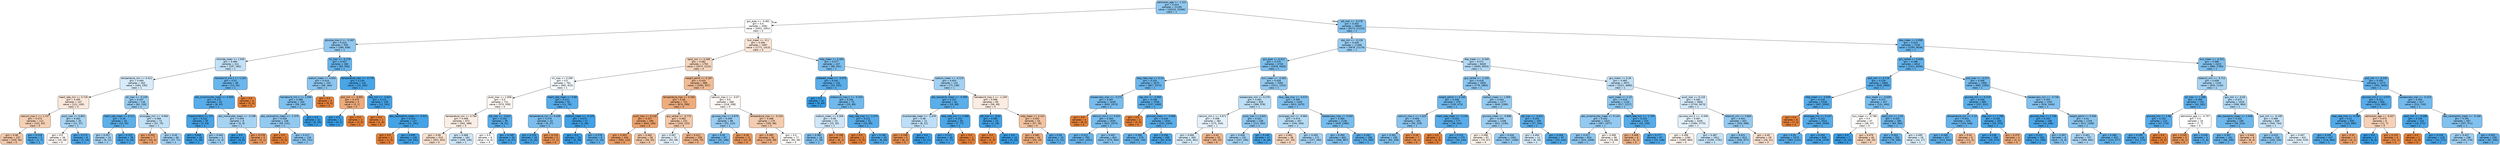 digraph Tree {
node [shape=box, style="filled, rounded", color="black", fontname="helvetica"] ;
edge [fontname="helvetica"] ;
0 [label="admission_age <= -1.221\ngini = 0.424\nsamples = 21195\nvalue = [10224, 23266]\nclass = 1", fillcolor="#90c8f0"] ;
1 [label="gcs_eyes <= -0.461\ngini = 0.5\nsamples = 2592\nvalue = [2051, 2051]\nclass = 0", fillcolor="#ffffff"] ;
0 -> 1 [labeldistance=2.5, labelangle=45, headlabel="True"] ;
2 [label="glucose_max.2 <= -0.267\ngini = 0.424\nsamples = 595\nvalue = [280, 638]\nclass = 1", fillcolor="#90c8f0"] ;
1 -> 2 ;
3 [label="chloride_mean <= 1.045\ngini = 0.484\nsamples = 311\nvalue = [197, 282]\nclass = 1", fillcolor="#c3e1f7"] ;
2 -> 3 ;
4 [label="temperature_min <= 0.411\ngini = 0.494\nsamples = 263\nvalue = [184, 230]\nclass = 1", fillcolor="#d7ebfa"] ;
3 -> 4 ;
5 [label="heart_rate_min <= 0.726\ngini = 0.495\nsamples = 147\nvalue = [122, 100]\nclass = 0", fillcolor="#fae8db"] ;
4 -> 5 ;
6 [label="calcium_max.1 <= 1.737\ngini = 0.473\nsamples = 112\nvalue = [101, 63]\nclass = 0", fillcolor="#f5d0b5"] ;
5 -> 6 ;
7 [label="gini = 0.46\nsamples = 107\nvalue = [100, 56]\nclass = 0", fillcolor="#f4c8a8"] ;
6 -> 7 ;
8 [label="gini = 0.219\nsamples = 5\nvalue = [1, 7]\nclass = 1", fillcolor="#55abe9"] ;
6 -> 8 ;
9 [label="pco2_max <= 0.802\ngini = 0.462\nsamples = 35\nvalue = [21, 37]\nclass = 1", fillcolor="#a9d5f4"] ;
5 -> 9 ;
10 [label="gini = 0.5\nsamples = 26\nvalue = [19, 18]\nclass = 0", fillcolor="#fef8f5"] ;
9 -> 10 ;
11 [label="gini = 0.172\nsamples = 9\nvalue = [2, 19]\nclass = 1", fillcolor="#4ea7e8"] ;
9 -> 11 ;
12 [label="ph_max <= -0.159\ngini = 0.437\nsamples = 116\nvalue = [62, 130]\nclass = 1", fillcolor="#97ccf1"] ;
4 -> 12 ;
13 [label="heart_rate_mean <= 0.111\ngini = 0.26\nsamples = 43\nvalue = [10, 55]\nclass = 1", fillcolor="#5dafea"] ;
12 -> 13 ;
14 [label="gini = 0.457\nsamples = 15\nvalue = [6, 11]\nclass = 1", fillcolor="#a5d2f3"] ;
13 -> 14 ;
15 [label="gini = 0.153\nsamples = 28\nvalue = [4, 44]\nclass = 1", fillcolor="#4ba6e7"] ;
13 -> 15 ;
16 [label="aniongap_min <= -0.964\ngini = 0.484\nsamples = 73\nvalue = [52, 75]\nclass = 1", fillcolor="#c2e1f7"] ;
12 -> 16 ;
17 [label="gini = 0.332\nsamples = 7\nvalue = [15, 4]\nclass = 0", fillcolor="#eca36e"] ;
16 -> 17 ;
18 [label="gini = 0.45\nsamples = 66\nvalue = [37, 71]\nclass = 1", fillcolor="#a0d0f3"] ;
16 -> 18 ;
19 [label="hematocrit_min.1 <= 1.242\ngini = 0.32\nsamples = 48\nvalue = [13, 52]\nclass = 1", fillcolor="#6ab6ec"] ;
3 -> 19 ;
20 [label="abs_lymphocytes_mean <= 0.055\ngini = 0.231\nsamples = 44\nvalue = [8, 52]\nclass = 1", fillcolor="#57ace9"] ;
19 -> 20 ;
21 [label="hispanic/latino <= 0.5\ngini = 0.122\nsamples = 35\nvalue = [3, 43]\nclass = 1", fillcolor="#47a4e7"] ;
20 -> 21 ;
22 [label="gini = 0.049\nsamples = 30\nvalue = [1, 39]\nclass = 1", fillcolor="#3ea0e6"] ;
21 -> 22 ;
23 [label="gini = 0.444\nsamples = 5\nvalue = [2, 4]\nclass = 1", fillcolor="#9ccef2"] ;
21 -> 23 ;
24 [label="abs_monocytes_mean <= -0.198\ngini = 0.459\nsamples = 9\nvalue = [5, 9]\nclass = 1", fillcolor="#a7d3f3"] ;
20 -> 24 ;
25 [label="gini = 0.0\nsamples = 4\nvalue = [0, 8]\nclass = 1", fillcolor="#399de5"] ;
24 -> 25 ;
26 [label="gini = 0.278\nsamples = 5\nvalue = [5, 1]\nclass = 0", fillcolor="#ea9a61"] ;
24 -> 26 ;
27 [label="gini = 0.0\nsamples = 4\nvalue = [5, 0]\nclass = 0", fillcolor="#e58139"] ;
19 -> 27 ;
28 [label="inr_max <= -0.178\ngini = 0.307\nsamples = 284\nvalue = [83, 356]\nclass = 1", fillcolor="#67b4eb"] ;
2 -> 28 ;
29 [label="sodium_mean <= 4.003\ngini = 0.414\nsamples = 153\nvalue = [68, 164]\nclass = 1", fillcolor="#8bc6f0"] ;
28 -> 29 ;
30 [label="hematocrit_min.1 <= 1.556\ngini = 0.389\nsamples = 150\nvalue = [59, 164]\nclass = 1", fillcolor="#80c0ee"] ;
29 -> 30 ;
31 [label="abs_neutrophils_mean <= -1.376\ngini = 0.428\nsamples = 128\nvalue = [59, 131]\nclass = 1", fillcolor="#92c9f1"] ;
30 -> 31 ;
32 [label="gini = 0.0\nsamples = 2\nvalue = [4, 0]\nclass = 0", fillcolor="#e58139"] ;
31 -> 32 ;
33 [label="gini = 0.417\nsamples = 126\nvalue = [55, 131]\nclass = 1", fillcolor="#8cc6f0"] ;
31 -> 33 ;
34 [label="gini = 0.0\nsamples = 22\nvalue = [0, 33]\nclass = 1", fillcolor="#399de5"] ;
30 -> 34 ;
35 [label="gini = 0.0\nsamples = 3\nvalue = [9, 0]\nclass = 0", fillcolor="#e58139"] ;
29 -> 35 ;
36 [label="temperature_max <= -4.779\ngini = 0.134\nsamples = 131\nvalue = [15, 192]\nclass = 1", fillcolor="#48a5e7"] ;
28 -> 36 ;
37 [label="po2_min <= -0.691\ngini = 0.375\nsamples = 3\nvalue = [3, 1]\nclass = 0", fillcolor="#eeab7b"] ;
36 -> 37 ;
38 [label="gini = 0.0\nsamples = 1\nvalue = [0, 1]\nclass = 1", fillcolor="#399de5"] ;
37 -> 38 ;
39 [label="gini = 0.0\nsamples = 2\nvalue = [3, 0]\nclass = 0", fillcolor="#e58139"] ;
37 -> 39 ;
40 [label="dbp_min <= -2.621\ngini = 0.111\nsamples = 128\nvalue = [12, 191]\nclass = 1", fillcolor="#45a3e7"] ;
36 -> 40 ;
41 [label="gini = 0.0\nsamples = 1\nvalue = [1, 0]\nclass = 0", fillcolor="#e58139"] ;
40 -> 41 ;
42 [label="abs_neutrophils_mean <= -1.511\ngini = 0.103\nsamples = 127\nvalue = [11, 191]\nclass = 1", fillcolor="#44a3e6"] ;
40 -> 42 ;
43 [label="gini = 0.0\nsamples = 1\nvalue = [1, 0]\nclass = 0", fillcolor="#e58139"] ;
42 -> 43 ;
44 [label="gini = 0.095\nsamples = 126\nvalue = [10, 191]\nclass = 1", fillcolor="#43a2e6"] ;
42 -> 44 ;
45 [label="bun_mean <= -0.1\ngini = 0.494\nsamples = 1997\nvalue = [1771, 1413]\nclass = 0", fillcolor="#fae6d7"] ;
1 -> 45 ;
46 [label="spo2_min <= 0.268\ngini = 0.481\nsamples = 1750\nvalue = [1673, 1122]\nclass = 0", fillcolor="#f6d6be"] ;
45 -> 46 ;
47 [label="inr_max <= 0.296\ngini = 0.5\nsamples = 761\nvalue = [581, 615]\nclass = 1", fillcolor="#f4fafe"] ;
46 -> 47 ;
48 [label="pco2_max <= 1.058\ngini = 0.5\nsamples = 711\nvalue = [570, 539]\nclass = 0", fillcolor="#fef8f4"] ;
47 -> 48 ;
49 [label="temperature_min <= 0.784\ngini = 0.498\nsamples = 672\nvalue = [562, 488]\nclass = 0", fillcolor="#fceee5"] ;
48 -> 49 ;
50 [label="gini = 0.49\nsamples = 510\nvalue = [453, 342]\nclass = 0", fillcolor="#f9e0ce"] ;
49 -> 50 ;
51 [label="gini = 0.489\nsamples = 162\nvalue = [109, 146]\nclass = 1", fillcolor="#cde6f8"] ;
49 -> 51 ;
52 [label="ptt_max <= -0.622\ngini = 0.234\nsamples = 39\nvalue = [8, 51]\nclass = 1", fillcolor="#58ace9"] ;
48 -> 52 ;
53 [label="gini = 0.5\nsamples = 6\nvalue = [4, 4]\nclass = 0", fillcolor="#ffffff"] ;
52 -> 53 ;
54 [label="gini = 0.145\nsamples = 33\nvalue = [4, 47]\nclass = 1", fillcolor="#4aa5e7"] ;
52 -> 54 ;
55 [label="heart_rate_mean <= 0.89\ngini = 0.221\nsamples = 50\nvalue = [11, 76]\nclass = 1", fillcolor="#56abe9"] ;
47 -> 55 ;
56 [label="temperature_min <= 0.438\ngini = 0.375\nsamples = 23\nvalue = [9, 27]\nclass = 1", fillcolor="#7bbeee"] ;
55 -> 56 ;
57 [label="gini = 0.133\nsamples = 18\nvalue = [2, 26]\nclass = 1", fillcolor="#48a5e7"] ;
56 -> 57 ;
58 [label="gini = 0.219\nsamples = 5\nvalue = [7, 1]\nclass = 0", fillcolor="#e99355"] ;
56 -> 58 ;
59 [label="sodium_mean <= -0.123\ngini = 0.075\nsamples = 27\nvalue = [2, 49]\nclass = 1", fillcolor="#41a1e6"] ;
55 -> 59 ;
60 [label="gini = 0.0\nsamples = 19\nvalue = [0, 39]\nclass = 1", fillcolor="#399de5"] ;
59 -> 60 ;
61 [label="gini = 0.278\nsamples = 8\nvalue = [2, 10]\nclass = 1", fillcolor="#61b1ea"] ;
59 -> 61 ;
62 [label="weight_admit <= 0.187\ngini = 0.433\nsamples = 989\nvalue = [1092, 507]\nclass = 0", fillcolor="#f1bc95"] ;
46 -> 62 ;
63 [label="temperature_max <= 0.294\ngini = 0.38\nsamples = 721\nvalue = [874, 299]\nclass = 0", fillcolor="#eeac7d"] ;
62 -> 63 ;
64 [label="pco2_max <= 0.118\ngini = 0.327\nsamples = 490\nvalue = [640, 166]\nclass = 0", fillcolor="#eca26c"] ;
63 -> 64 ;
65 [label="gini = 0.303\nsamples = 434\nvalue = [582, 133]\nclass = 0", fillcolor="#eb9e66"] ;
64 -> 65 ;
66 [label="gini = 0.462\nsamples = 56\nvalue = [58, 33]\nclass = 0", fillcolor="#f4c9aa"] ;
64 -> 66 ;
67 [label="gcs_verbal <= -0.772\ngini = 0.462\nsamples = 231\nvalue = [234, 133]\nclass = 0", fillcolor="#f4c9aa"] ;
63 -> 67 ;
68 [label="gini = 0.497\nsamples = 72\nvalue = [50, 58]\nclass = 1", fillcolor="#e4f1fb"] ;
67 -> 68 ;
69 [label="gini = 0.411\nsamples = 159\nvalue = [184, 75]\nclass = 0", fillcolor="#f0b48a"] ;
67 -> 69 ;
70 [label="calcium_max.1 <= -0.07\ngini = 0.5\nsamples = 268\nvalue = [218, 208]\nclass = 0", fillcolor="#fef9f6"] ;
62 -> 70 ;
71 [label="glucose_max <= 0.679\ngini = 0.439\nsamples = 98\nvalue = [53, 110]\nclass = 1", fillcolor="#98ccf2"] ;
70 -> 71 ;
72 [label="gini = 0.35\nsamples = 87\nvalue = [31, 106]\nclass = 1", fillcolor="#73baed"] ;
71 -> 72 ;
73 [label="gini = 0.26\nsamples = 11\nvalue = [22, 4]\nclass = 0", fillcolor="#ea985d"] ;
71 -> 73 ;
74 [label="temperature_max <= -0.234\ngini = 0.468\nsamples = 170\nvalue = [165, 98]\nclass = 0", fillcolor="#f4ccaf"] ;
70 -> 74 ;
75 [label="gini = 0.395\nsamples = 93\nvalue = [105, 39]\nclass = 0", fillcolor="#efb083"] ;
74 -> 75 ;
76 [label="gini = 0.5\nsamples = 77\nvalue = [60, 59]\nclass = 0", fillcolor="#fffdfc"] ;
74 -> 76 ;
77 [label="mbp_mean <= 0.264\ngini = 0.377\nsamples = 247\nvalue = [98, 291]\nclass = 1", fillcolor="#7cbeee"] ;
45 -> 77 ;
78 [label="platelets_mean <= -0.675\ngini = 0.241\nsamples = 116\nvalue = [25, 153]\nclass = 1", fillcolor="#59ade9"] ;
77 -> 78 ;
79 [label="gini = 0.0\nsamples = 42\nvalue = [0, 64]\nclass = 1", fillcolor="#399de5"] ;
78 -> 79 ;
80 [label="potassium_max.1 <= -0.154\ngini = 0.342\nsamples = 74\nvalue = [25, 89]\nclass = 1", fillcolor="#71b9ec"] ;
78 -> 80 ;
81 [label="sodium_mean <= 0.306\ngini = 0.49\nsamples = 23\nvalue = [15, 20]\nclass = 1", fillcolor="#cee6f8"] ;
80 -> 81 ;
82 [label="gini = 0.393\nsamples = 16\nvalue = [7, 19]\nclass = 1", fillcolor="#82c1ef"] ;
81 -> 82 ;
83 [label="gini = 0.198\nsamples = 7\nvalue = [8, 1]\nclass = 0", fillcolor="#e89152"] ;
81 -> 83 ;
84 [label="resp_rate_max <= -1.374\ngini = 0.221\nsamples = 51\nvalue = [10, 69]\nclass = 1", fillcolor="#56abe9"] ;
80 -> 84 ;
85 [label="gini = 0.0\nsamples = 1\nvalue = [2, 0]\nclass = 0", fillcolor="#e58139"] ;
84 -> 85 ;
86 [label="gini = 0.186\nsamples = 50\nvalue = [8, 69]\nclass = 1", fillcolor="#50a8e8"] ;
84 -> 86 ;
87 [label="sodium_mean <= -0.123\ngini = 0.453\nsamples = 131\nvalue = [73, 138]\nclass = 1", fillcolor="#a2d1f3"] ;
77 -> 87 ;
88 [label="abs_basophils_mean <= -0.599\ngini = 0.247\nsamples = 62\nvalue = [15, 89]\nclass = 1", fillcolor="#5aaee9"] ;
87 -> 88 ;
89 [label="bicarbonate_mean <= -1.479\ngini = 0.48\nsamples = 12\nvalue = [8, 12]\nclass = 1", fillcolor="#bddef6"] ;
88 -> 89 ;
90 [label="gini = 0.198\nsamples = 5\nvalue = [8, 1]\nclass = 0", fillcolor="#e89152"] ;
89 -> 90 ;
91 [label="gini = 0.0\nsamples = 7\nvalue = [0, 11]\nclass = 1", fillcolor="#399de5"] ;
89 -> 91 ;
92 [label="resp_rate_min <= 2.666\ngini = 0.153\nsamples = 50\nvalue = [7, 77]\nclass = 1", fillcolor="#4ba6e7"] ;
88 -> 92 ;
93 [label="gini = 0.115\nsamples = 49\nvalue = [5, 77]\nclass = 1", fillcolor="#46a3e7"] ;
92 -> 93 ;
94 [label="gini = 0.0\nsamples = 1\nvalue = [2, 0]\nclass = 0", fillcolor="#e58139"] ;
92 -> 94 ;
95 [label="hematocrit_max.1 <= -1.159\ngini = 0.496\nsamples = 69\nvalue = [58, 49]\nclass = 0", fillcolor="#fbebe0"] ;
87 -> 95 ;
96 [label="ptt_max <= -0.62\ngini = 0.095\nsamples = 15\nvalue = [1, 19]\nclass = 1", fillcolor="#43a2e6"] ;
95 -> 96 ;
97 [label="gini = 0.0\nsamples = 1\nvalue = [1, 0]\nclass = 0", fillcolor="#e58139"] ;
96 -> 97 ;
98 [label="gini = 0.0\nsamples = 14\nvalue = [0, 19]\nclass = 1", fillcolor="#399de5"] ;
96 -> 98 ;
99 [label="mbp_mean <= 3.141\ngini = 0.452\nsamples = 54\nvalue = [57, 30]\nclass = 0", fillcolor="#f3c3a1"] ;
95 -> 99 ;
100 [label="gini = 0.382\nsamples = 44\nvalue = [55, 19]\nclass = 0", fillcolor="#eead7d"] ;
99 -> 100 ;
101 [label="gini = 0.26\nsamples = 10\nvalue = [2, 11]\nclass = 1", fillcolor="#5dafea"] ;
99 -> 101 ;
102 [label="ptt_max <= -0.278\ngini = 0.402\nsamples = 18603\nvalue = [8173, 21215]\nclass = 1", fillcolor="#85c3ef"] ;
0 -> 102 [labeldistance=2.5, labelangle=-45, headlabel="False"] ;
103 [label="sbp_min <= -0.126\ngini = 0.439\nsamples = 11368\nvalue = [5878, 12179]\nclass = 1", fillcolor="#99ccf2"] ;
102 -> 103 ;
104 [label="gcs_eyes <= 0.412\ngini = 0.375\nsamples = 4740\nvalue = [1878, 5626]\nclass = 1", fillcolor="#7bbeee"] ;
103 -> 104 ;
105 [label="resp_rate_max <= 0.14\ngini = 0.325\nsamples = 2675\nvalue = [867, 3373]\nclass = 1", fillcolor="#6cb6ec"] ;
104 -> 105 ;
106 [label="baseexcess_max <= -3.271\ngini = 0.367\nsamples = 1639\nvalue = [630, 1973]\nclass = 1", fillcolor="#78bced"] ;
105 -> 106 ;
107 [label="gini = 0.0\nsamples = 4\nvalue = [8, 0]\nclass = 0", fillcolor="#e58139"] ;
106 -> 107 ;
108 [label="calcium_min.1 <= 0.022\ngini = 0.364\nsamples = 1635\nvalue = [622, 1973]\nclass = 1", fillcolor="#77bced"] ;
106 -> 108 ;
109 [label="gini = 0.312\nsamples = 793\nvalue = [247, 1031]\nclass = 1", fillcolor="#68b4eb"] ;
108 -> 109 ;
110 [label="gini = 0.407\nsamples = 842\nvalue = [375, 942]\nclass = 1", fillcolor="#88c4ef"] ;
108 -> 110 ;
111 [label="sbp_min <= -4.358\ngini = 0.248\nsamples = 1036\nvalue = [237, 1400]\nclass = 1", fillcolor="#5baee9"] ;
105 -> 111 ;
112 [label="gini = 0.0\nsamples = 2\nvalue = [5, 0]\nclass = 0", fillcolor="#e58139"] ;
111 -> 112 ;
113 [label="glucose_mean <= -0.068\ngini = 0.244\nsamples = 1034\nvalue = [232, 1400]\nclass = 1", fillcolor="#5aade9"] ;
111 -> 113 ;
114 [label="gini = 0.306\nsamples = 579\nvalue = [169, 726]\nclass = 1", fillcolor="#67b4eb"] ;
113 -> 114 ;
115 [label="gini = 0.156\nsamples = 455\nvalue = [63, 674]\nclass = 1", fillcolor="#4ca6e7"] ;
113 -> 115 ;
116 [label="bun_mean <= -0.492\ngini = 0.428\nsamples = 2065\nvalue = [1011, 2253]\nclass = 1", fillcolor="#92c9f1"] ;
104 -> 116 ;
117 [label="baseexcess_min <= 0.276\ngini = 0.481\nsamples = 620\nvalue = [388, 578]\nclass = 1", fillcolor="#bedff6"] ;
116 -> 117 ;
118 [label="calcium_min.1 <= 0.871\ngini = 0.498\nsamples = 382\nvalue = [275, 316]\nclass = 1", fillcolor="#e5f2fc"] ;
117 -> 118 ;
119 [label="gini = 0.494\nsamples = 350\nvalue = [240, 301]\nclass = 1", fillcolor="#d7ebfa"] ;
118 -> 119 ;
120 [label="gini = 0.42\nsamples = 32\nvalue = [35, 15]\nclass = 0", fillcolor="#f0b78e"] ;
118 -> 120 ;
121 [label="pco2_max <= 0.631\ngini = 0.421\nsamples = 238\nvalue = [113, 262]\nclass = 1", fillcolor="#8ec7f0"] ;
117 -> 121 ;
122 [label="gini = 0.458\nsamples = 191\nvalue = [107, 194]\nclass = 1", fillcolor="#a6d3f3"] ;
121 -> 122 ;
123 [label="gini = 0.149\nsamples = 47\nvalue = [6, 68]\nclass = 1", fillcolor="#4aa6e7"] ;
121 -> 123 ;
124 [label="resp_rate_max <= -0.675\ngini = 0.395\nsamples = 1445\nvalue = [623, 1675]\nclass = 1", fillcolor="#83c1ef"] ;
116 -> 124 ;
125 [label="aniongap_min <= -0.964\ngini = 0.474\nsamples = 307\nvalue = [194, 309]\nclass = 1", fillcolor="#b5dbf5"] ;
124 -> 125 ;
126 [label="gini = 0.481\nsamples = 36\nvalue = [37, 25]\nclass = 0", fillcolor="#f7d6bf"] ;
125 -> 126 ;
127 [label="gini = 0.459\nsamples = 271\nvalue = [157, 284]\nclass = 1", fillcolor="#a6d3f3"] ;
125 -> 127 ;
128 [label="baseexcess_max <= 0.042\ngini = 0.364\nsamples = 1138\nvalue = [429, 1366]\nclass = 1", fillcolor="#77bced"] ;
124 -> 128 ;
129 [label="gini = 0.393\nsamples = 842\nvalue = [356, 967]\nclass = 1", fillcolor="#82c1ef"] ;
128 -> 129 ;
130 [label="gini = 0.261\nsamples = 296\nvalue = [73, 399]\nclass = 1", fillcolor="#5dafea"] ;
128 -> 130 ;
131 [label="dbp_mean <= -0.449\ngini = 0.471\nsamples = 6628\nvalue = [4000, 6553]\nclass = 1", fillcolor="#b2d9f5"] ;
103 -> 131 ;
132 [label="gcs_verbal <= -1.235\ngini = 0.416\nsamples = 1656\nvalue = [779, 1863]\nclass = 1", fillcolor="#8cc6f0"] ;
131 -> 132 ;
133 [label="weight_admit <= 0.164\ngini = 0.338\nsamples = 379\nvalue = [130, 473]\nclass = 1", fillcolor="#6fb8ec"] ;
132 -> 133 ;
134 [label="calcium_max.1 <= 1.025\ngini = 0.409\nsamples = 202\nvalue = [92, 229]\nclass = 1", fillcolor="#89c4ef"] ;
133 -> 134 ;
135 [label="gini = 0.391\nsamples = 195\nvalue = [83, 228]\nclass = 1", fillcolor="#81c1ee"] ;
134 -> 135 ;
136 [label="gini = 0.18\nsamples = 7\nvalue = [9, 1]\nclass = 0", fillcolor="#e88f4f"] ;
134 -> 136 ;
137 [label="heart_rate_mean <= -2.134\ngini = 0.233\nsamples = 177\nvalue = [38, 244]\nclass = 1", fillcolor="#58ace9"] ;
133 -> 137 ;
138 [label="gini = 0.0\nsamples = 2\nvalue = [4, 0]\nclass = 0", fillcolor="#e58139"] ;
137 -> 138 ;
139 [label="gini = 0.215\nsamples = 175\nvalue = [34, 244]\nclass = 1", fillcolor="#55abe9"] ;
137 -> 139 ;
140 [label="sodium_mean <= 1.056\ngini = 0.434\nsamples = 1277\nvalue = [649, 1390]\nclass = 1", fillcolor="#95cbf1"] ;
132 -> 140 ;
141 [label="glucose_mean <= -0.898\ngini = 0.445\nsamples = 1168\nvalue = [622, 1236]\nclass = 1", fillcolor="#9dcef2"] ;
140 -> 141 ;
142 [label="gini = 0.498\nsamples = 87\nvalue = [75, 67]\nclass = 0", fillcolor="#fcf2ea"] ;
141 -> 142 ;
143 [label="gini = 0.434\nsamples = 1081\nvalue = [547, 1169]\nclass = 1", fillcolor="#96cbf1"] ;
141 -> 143 ;
144 [label="ptt_max <= -0.631\ngini = 0.254\nsamples = 109\nvalue = [27, 154]\nclass = 1", fillcolor="#5caeea"] ;
140 -> 144 ;
145 [label="gini = 0.494\nsamples = 12\nvalue = [8, 10]\nclass = 1", fillcolor="#d7ebfa"] ;
144 -> 145 ;
146 [label="gini = 0.206\nsamples = 97\nvalue = [19, 144]\nclass = 1", fillcolor="#53aae8"] ;
144 -> 146 ;
147 [label="gcs_motor <= 0.26\ngini = 0.483\nsamples = 4972\nvalue = [3221, 4690]\nclass = 1", fillcolor="#c1e0f7"] ;
131 -> 147 ;
148 [label="spo2_mean <= 1.13\ngini = 0.419\nsamples = 1126\nvalue = [517, 1217]\nclass = 1", fillcolor="#8dc7f0"] ;
147 -> 148 ;
149 [label="abs_lymphocytes_mean <= 0.144\ngini = 0.432\nsamples = 1023\nvalue = [497, 1077]\nclass = 1", fillcolor="#94caf1"] ;
148 -> 149 ;
150 [label="gini = 0.417\nsamples = 924\nvalue = [424, 1009]\nclass = 1", fillcolor="#8cc6f0"] ;
149 -> 150 ;
151 [label="gini = 0.499\nsamples = 99\nvalue = [73, 68]\nclass = 0", fillcolor="#fdf6f1"] ;
149 -> 151 ;
152 [label="heart_rate_min <= -1.704\ngini = 0.219\nsamples = 103\nvalue = [20, 140]\nclass = 1", fillcolor="#55abe9"] ;
148 -> 152 ;
153 [label="gini = 0.408\nsamples = 6\nvalue = [5, 2]\nclass = 0", fillcolor="#efb388"] ;
152 -> 153 ;
154 [label="gini = 0.177\nsamples = 97\nvalue = [15, 138]\nclass = 1", fillcolor="#4fa8e8"] ;
152 -> 154 ;
155 [label="pco2_max <= 0.118\ngini = 0.492\nsamples = 3846\nvalue = [2704, 3473]\nclass = 1", fillcolor="#d3e9f9"] ;
147 -> 155 ;
156 [label="glucose_min.2 <= -0.358\ngini = 0.497\nsamples = 3205\nvalue = [2384, 2775]\nclass = 1", fillcolor="#e3f1fb"] ;
155 -> 156 ;
157 [label="gini = 0.499\nsamples = 1294\nvalue = [1089, 984]\nclass = 0", fillcolor="#fcf3ec"] ;
156 -> 157 ;
158 [label="gini = 0.487\nsamples = 1911\nvalue = [1295, 1791]\nclass = 1", fillcolor="#c8e4f8"] ;
156 -> 158 ;
159 [label="totalco2_min <= 3.664\ngini = 0.431\nsamples = 641\nvalue = [320, 698]\nclass = 1", fillcolor="#94caf1"] ;
155 -> 159 ;
160 [label="gini = 0.421\nsamples = 612\nvalue = [292, 677]\nclass = 1", fillcolor="#8ec7f0"] ;
159 -> 160 ;
161 [label="gini = 0.49\nsamples = 29\nvalue = [28, 21]\nclass = 0", fillcolor="#f8e0ce"] ;
159 -> 161 ;
162 [label="dbp_mean <= 0.058\ngini = 0.323\nsamples = 7235\nvalue = [2295, 9036]\nclass = 1", fillcolor="#6bb6ec"] ;
102 -> 162 ;
163 [label="gcs_verbal <= 0.618\ngini = 0.286\nsamples = 4812\nvalue = [1311, 6256]\nclass = 1", fillcolor="#62b2ea"] ;
162 -> 163 ;
164 [label="po2_min <= 0.719\ngini = 0.239\nsamples = 2856\nvalue = [628, 3900]\nclass = 1", fillcolor="#59ade9"] ;
163 -> 164 ;
165 [label="mbp_mean <= -3.039\ngini = 0.218\nsamples = 2529\nvalue = [497, 3500]\nclass = 1", fillcolor="#55abe9"] ;
164 -> 165 ;
166 [label="gini = 0.0\nsamples = 6\nvalue = [7, 0]\nclass = 0", fillcolor="#e58139"] ;
165 -> 166 ;
167 [label="aniongap_min <= 0.147\ngini = 0.215\nsamples = 2523\nvalue = [490, 3500]\nclass = 1", fillcolor="#55abe9"] ;
165 -> 167 ;
168 [label="gini = 0.25\nsamples = 1575\nvalue = [364, 2122]\nclass = 1", fillcolor="#5baee9"] ;
167 -> 168 ;
169 [label="gini = 0.154\nsamples = 948\nvalue = [126, 1378]\nclass = 1", fillcolor="#4ba6e7"] ;
167 -> 169 ;
170 [label="bun_mean <= -0.639\ngini = 0.372\nsamples = 327\nvalue = [131, 400]\nclass = 1", fillcolor="#7abdee"] ;
164 -> 170 ;
171 [label="bun_mean <= -0.786\ngini = 0.5\nsamples = 47\nvalue = [38, 37]\nclass = 0", fillcolor="#fefcfa"] ;
170 -> 171 ;
172 [label="gini = 0.0\nsamples = 7\nvalue = [0, 12]\nclass = 1", fillcolor="#399de5"] ;
171 -> 172 ;
173 [label="gini = 0.479\nsamples = 40\nvalue = [38, 25]\nclass = 0", fillcolor="#f6d4bb"] ;
171 -> 173 ;
174 [label="pco2_min <= 1.01\ngini = 0.325\nsamples = 280\nvalue = [93, 363]\nclass = 1", fillcolor="#6cb6ec"] ;
170 -> 174 ;
175 [label="gini = 0.303\nsamples = 262\nvalue = [79, 346]\nclass = 1", fillcolor="#66b3eb"] ;
174 -> 175 ;
176 [label="gini = 0.495\nsamples = 18\nvalue = [14, 17]\nclass = 1", fillcolor="#dceefa"] ;
174 -> 176 ;
177 [label="po2_max <= -0.227\ngini = 0.348\nsamples = 1956\nvalue = [683, 2356]\nclass = 1", fillcolor="#72b9ed"] ;
163 -> 177 ;
178 [label="glucose_min <= 0.219\ngini = 0.249\nsamples = 689\nvalue = [157, 922]\nclass = 1", fillcolor="#5baee9"] ;
177 -> 178 ;
179 [label="temperature_min <= 1.13\ngini = 0.301\nsamples = 426\nvalue = [124, 548]\nclass = 1", fillcolor="#66b3eb"] ;
178 -> 179 ;
180 [label="gini = 0.285\nsamples = 417\nvalue = [113, 543]\nclass = 1", fillcolor="#62b1ea"] ;
179 -> 180 ;
181 [label="gini = 0.43\nsamples = 9\nvalue = [11, 5]\nclass = 0", fillcolor="#f1ba93"] ;
179 -> 181 ;
182 [label="sbp_min <= 1.766\ngini = 0.149\nsamples = 263\nvalue = [33, 374]\nclass = 1", fillcolor="#4aa6e7"] ;
178 -> 182 ;
183 [label="gini = 0.138\nsamples = 260\nvalue = [30, 373]\nclass = 1", fillcolor="#49a5e7"] ;
182 -> 183 ;
184 [label="gini = 0.375\nsamples = 3\nvalue = [3, 1]\nclass = 0", fillcolor="#eeab7b"] ;
182 -> 184 ;
185 [label="baseexcess_min <= -0.738\ngini = 0.393\nsamples = 1267\nvalue = [526, 1434]\nclass = 1", fillcolor="#82c1ef"] ;
177 -> 185 ;
186 [label="glucose_max <= 1.736\ngini = 0.143\nsamples = 108\nvalue = [14, 166]\nclass = 1", fillcolor="#4aa5e7"] ;
185 -> 186 ;
187 [label="gini = 0.122\nsamples = 100\nvalue = [11, 158]\nclass = 1", fillcolor="#47a4e7"] ;
186 -> 187 ;
188 [label="gini = 0.397\nsamples = 8\nvalue = [3, 8]\nclass = 1", fillcolor="#83c2ef"] ;
186 -> 188 ;
189 [label="weight_admit <= 0.006\ngini = 0.41\nsamples = 1159\nvalue = [512, 1268]\nclass = 1", fillcolor="#89c5ef"] ;
185 -> 189 ;
190 [label="gini = 0.461\nsamples = 707\nvalue = [390, 691]\nclass = 1", fillcolor="#a9d4f4"] ;
189 -> 190 ;
191 [label="gini = 0.288\nsamples = 452\nvalue = [122, 577]\nclass = 1", fillcolor="#63b2ea"] ;
189 -> 191 ;
192 [label="bun_mean <= -0.321\ngini = 0.386\nsamples = 2423\nvalue = [984, 2780]\nclass = 1", fillcolor="#7fc0ee"] ;
162 -> 192 ;
193 [label="totalco2_min <= -0.711\ngini = 0.458\nsamples = 1150\nvalue = [630, 1145]\nclass = 1", fillcolor="#a6d3f3"] ;
192 -> 193 ;
194 [label="ph_max <= 1.398\ngini = 0.266\nsamples = 132\nvalue = [34, 181]\nclass = 1", fillcolor="#5eafea"] ;
193 -> 194 ;
195 [label="glucose_min <= 1.99\ngini = 0.233\nsamples = 122\nvalue = [27, 174]\nclass = 1", fillcolor="#58ace9"] ;
194 -> 195 ;
196 [label="gini = 0.199\nsamples = 118\nvalue = [22, 174]\nclass = 1", fillcolor="#52a9e8"] ;
195 -> 196 ;
197 [label="gini = 0.0\nsamples = 4\nvalue = [5, 0]\nclass = 0", fillcolor="#e58139"] ;
195 -> 197 ;
198 [label="admission_age <= -0.757\ngini = 0.5\nsamples = 10\nvalue = [7, 7]\nclass = 0", fillcolor="#ffffff"] ;
194 -> 198 ;
199 [label="gini = 0.245\nsamples = 5\nvalue = [6, 1]\nclass = 0", fillcolor="#e9965a"] ;
198 -> 199 ;
200 [label="gini = 0.245\nsamples = 5\nvalue = [1, 6]\nclass = 1", fillcolor="#5aade9"] ;
198 -> 200 ;
201 [label="gcs_min <= -0.04\ngini = 0.472\nsamples = 1018\nvalue = [596, 964]\nclass = 1", fillcolor="#b3daf5"] ;
193 -> 201 ;
202 [label="abs_basophils_mean <= 1.048\ngini = 0.332\nsamples = 169\nvalue = [56, 210]\nclass = 1", fillcolor="#6eb7ec"] ;
201 -> 202 ;
203 [label="gini = 0.307\nsamples = 161\nvalue = [48, 206]\nclass = 1", fillcolor="#67b4eb"] ;
202 -> 203 ;
204 [label="gini = 0.444\nsamples = 8\nvalue = [8, 4]\nclass = 0", fillcolor="#f2c09c"] ;
202 -> 204 ;
205 [label="po2_min <= -0.199\ngini = 0.486\nsamples = 849\nvalue = [540, 754]\nclass = 1", fillcolor="#c7e3f8"] ;
201 -> 205 ;
206 [label="gini = 0.419\nsamples = 218\nvalue = [100, 235]\nclass = 1", fillcolor="#8dc7f0"] ;
205 -> 206 ;
207 [label="gini = 0.497\nsamples = 631\nvalue = [440, 519]\nclass = 1", fillcolor="#e1f0fb"] ;
205 -> 207 ;
208 [label="po2_min <= -0.232\ngini = 0.293\nsamples = 1273\nvalue = [354, 1635]\nclass = 1", fillcolor="#64b2eb"] ;
192 -> 208 ;
209 [label="glucose_min.2 <= 4.572\ngini = 0.223\nsamples = 656\nvalue = [131, 892]\nclass = 1", fillcolor="#56abe9"] ;
208 -> 209 ;
210 [label="resp_rate_max <= 4.296\ngini = 0.21\nsamples = 650\nvalue = [120, 885]\nclass = 1", fillcolor="#54aae9"] ;
209 -> 210 ;
211 [label="gini = 0.205\nsamples = 647\nvalue = [116, 884]\nclass = 1", fillcolor="#53aae8"] ;
210 -> 211 ;
212 [label="gini = 0.32\nsamples = 3\nvalue = [4, 1]\nclass = 0", fillcolor="#eca06a"] ;
210 -> 212 ;
213 [label="admission_age <= -0.027\ngini = 0.475\nsamples = 6\nvalue = [11, 7]\nclass = 0", fillcolor="#f6d1b7"] ;
209 -> 213 ;
214 [label="gini = 0.0\nsamples = 2\nvalue = [0, 6]\nclass = 1", fillcolor="#399de5"] ;
213 -> 214 ;
215 [label="gini = 0.153\nsamples = 4\nvalue = [11, 1]\nclass = 0", fillcolor="#e78c4b"] ;
213 -> 215 ;
216 [label="baseexcess_max <= -0.223\ngini = 0.355\nsamples = 617\nvalue = [223, 743]\nclass = 1", fillcolor="#74baed"] ;
208 -> 216 ;
217 [label="spo2_min <= -4.268\ngini = 0.156\nsamples = 120\nvalue = [16, 172]\nclass = 1", fillcolor="#4ba6e7"] ;
216 -> 217 ;
218 [label="gini = 0.0\nsamples = 1\nvalue = [2, 0]\nclass = 0", fillcolor="#e58139"] ;
217 -> 218 ;
219 [label="gini = 0.139\nsamples = 119\nvalue = [14, 172]\nclass = 1", fillcolor="#49a5e7"] ;
217 -> 219 ;
220 [label="abs_neutrophils_mean <= -0.166\ngini = 0.391\nsamples = 497\nvalue = [207, 571]\nclass = 1", fillcolor="#81c1ee"] ;
216 -> 220 ;
221 [label="gini = 0.447\nsamples = 258\nvalue = [140, 276]\nclass = 1", fillcolor="#9dcff2"] ;
220 -> 221 ;
222 [label="gini = 0.302\nsamples = 239\nvalue = [67, 295]\nclass = 1", fillcolor="#66b3eb"] ;
220 -> 222 ;
}